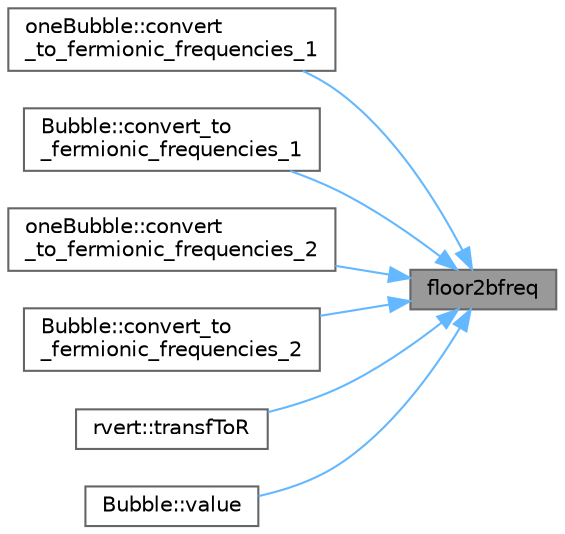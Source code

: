 digraph "floor2bfreq"
{
 // INTERACTIVE_SVG=YES
 // LATEX_PDF_SIZE
  bgcolor="transparent";
  edge [fontname=Helvetica,fontsize=10,labelfontname=Helvetica,labelfontsize=10];
  node [fontname=Helvetica,fontsize=10,shape=box,height=0.2,width=0.4];
  rankdir="RL";
  Node1 [id="Node000001",label="floor2bfreq",height=0.2,width=0.4,color="gray40", fillcolor="grey60", style="filled", fontcolor="black",tooltip=" "];
  Node1 -> Node2 [id="edge1_Node000001_Node000002",dir="back",color="steelblue1",style="solid",tooltip=" "];
  Node2 [id="Node000002",label="oneBubble::convert\l_to_fermionic_frequencies_1",height=0.2,width=0.4,color="grey40", fillcolor="white", style="filled",URL="$d3/dbd/classoneBubble.html#a73479e7b964b3f335b2480a305252457",tooltip=" "];
  Node1 -> Node3 [id="edge2_Node000001_Node000003",dir="back",color="steelblue1",style="solid",tooltip=" "];
  Node3 [id="Node000003",label="Bubble::convert_to\l_fermionic_frequencies_1",height=0.2,width=0.4,color="grey40", fillcolor="white", style="filled",URL="$d8/d6e/classBubble.html#a001e82acb7de5c8c7f042e283a009fe6",tooltip=" "];
  Node1 -> Node4 [id="edge3_Node000001_Node000004",dir="back",color="steelblue1",style="solid",tooltip=" "];
  Node4 [id="Node000004",label="oneBubble::convert\l_to_fermionic_frequencies_2",height=0.2,width=0.4,color="grey40", fillcolor="white", style="filled",URL="$d3/dbd/classoneBubble.html#a7b36904640b3abcf187cf860383888bb",tooltip=" "];
  Node1 -> Node5 [id="edge4_Node000001_Node000005",dir="back",color="steelblue1",style="solid",tooltip=" "];
  Node5 [id="Node000005",label="Bubble::convert_to\l_fermionic_frequencies_2",height=0.2,width=0.4,color="grey40", fillcolor="white", style="filled",URL="$d8/d6e/classBubble.html#a172a71e651653012ec885891ef2db0ee",tooltip=" "];
  Node1 -> Node6 [id="edge5_Node000001_Node000006",dir="back",color="steelblue1",style="solid",tooltip=" "];
  Node6 [id="Node000006",label="rvert::transfToR",height=0.2,width=0.4,color="grey40", fillcolor="white", style="filled",URL="$d4/dbd/classrvert.html#af50518ef7856c9c37e8e9377fb7fc7a1",tooltip=" "];
  Node1 -> Node7 [id="edge6_Node000001_Node000007",dir="back",color="steelblue1",style="solid",tooltip=" "];
  Node7 [id="Node000007",label="Bubble::value",height=0.2,width=0.4,color="grey40", fillcolor="white", style="filled",URL="$d8/d6e/classBubble.html#a25d4247e974401c26756506a00ce8d76",tooltip=" "];
}
